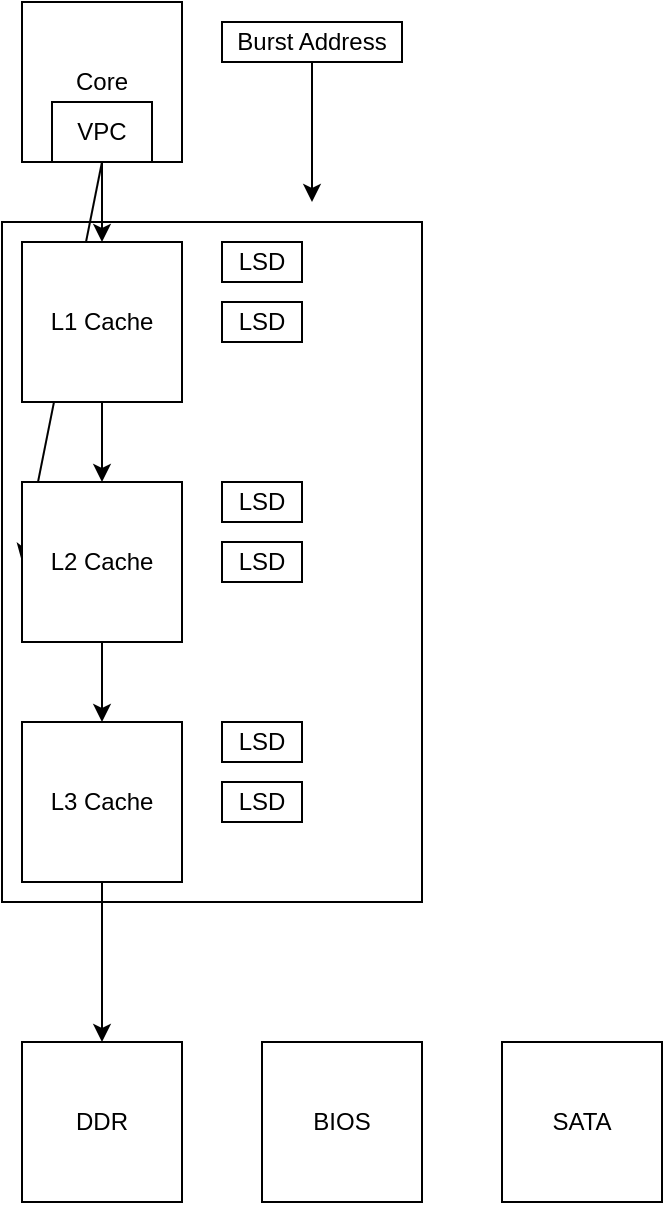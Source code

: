 <mxfile>
    <diagram id="htp59rXURnfzhRCPUX5N" name="第 1 页">
        <mxGraphModel dx="1074" dy="745" grid="1" gridSize="10" guides="1" tooltips="1" connect="1" arrows="1" fold="1" page="1" pageScale="1" pageWidth="827" pageHeight="1169" math="0" shadow="0">
            <root>
                <mxCell id="0"/>
                <mxCell id="1" parent="0"/>
                <mxCell id="17" value="" style="rounded=0;whiteSpace=wrap;html=1;" vertex="1" parent="1">
                    <mxGeometry x="70" y="150" width="210" height="340" as="geometry"/>
                </mxCell>
                <mxCell id="2" value="Core" style="whiteSpace=wrap;html=1;aspect=fixed;" vertex="1" parent="1">
                    <mxGeometry x="80" y="40" width="80" height="80" as="geometry"/>
                </mxCell>
                <mxCell id="9" style="edgeStyle=none;html=1;entryX=0.5;entryY=0;entryDx=0;entryDy=0;" edge="1" parent="1" source="4" target="8">
                    <mxGeometry relative="1" as="geometry"/>
                </mxCell>
                <mxCell id="31" style="edgeStyle=none;html=1;exitX=0.5;exitY=1;exitDx=0;exitDy=0;entryX=0;entryY=0.5;entryDx=0;entryDy=0;" edge="1" parent="1" source="4" target="10">
                    <mxGeometry relative="1" as="geometry"/>
                </mxCell>
                <mxCell id="4" value="VPC" style="rounded=0;whiteSpace=wrap;html=1;" vertex="1" parent="1">
                    <mxGeometry x="95" y="90" width="50" height="30" as="geometry"/>
                </mxCell>
                <mxCell id="11" style="edgeStyle=none;html=1;exitX=0.5;exitY=1;exitDx=0;exitDy=0;entryX=0.5;entryY=0;entryDx=0;entryDy=0;" edge="1" parent="1" source="8" target="10">
                    <mxGeometry relative="1" as="geometry"/>
                </mxCell>
                <mxCell id="8" value="L1 Cache" style="whiteSpace=wrap;html=1;aspect=fixed;" vertex="1" parent="1">
                    <mxGeometry x="80" y="160" width="80" height="80" as="geometry"/>
                </mxCell>
                <mxCell id="13" style="edgeStyle=none;html=1;exitX=0.5;exitY=1;exitDx=0;exitDy=0;entryX=0.5;entryY=0;entryDx=0;entryDy=0;" edge="1" parent="1" source="10" target="12">
                    <mxGeometry relative="1" as="geometry"/>
                </mxCell>
                <mxCell id="10" value="L2 Cache" style="whiteSpace=wrap;html=1;aspect=fixed;" vertex="1" parent="1">
                    <mxGeometry x="80" y="280" width="80" height="80" as="geometry"/>
                </mxCell>
                <mxCell id="15" style="edgeStyle=none;html=1;exitX=0.5;exitY=1;exitDx=0;exitDy=0;entryX=0.5;entryY=0;entryDx=0;entryDy=0;" edge="1" parent="1" source="12" target="14">
                    <mxGeometry relative="1" as="geometry"/>
                </mxCell>
                <mxCell id="12" value="L3 Cache" style="whiteSpace=wrap;html=1;aspect=fixed;" vertex="1" parent="1">
                    <mxGeometry x="80" y="400" width="80" height="80" as="geometry"/>
                </mxCell>
                <mxCell id="14" value="DDR" style="whiteSpace=wrap;html=1;aspect=fixed;" vertex="1" parent="1">
                    <mxGeometry x="80" y="560" width="80" height="80" as="geometry"/>
                </mxCell>
                <mxCell id="19" value="LSD" style="rounded=0;whiteSpace=wrap;html=1;" vertex="1" parent="1">
                    <mxGeometry x="180" y="160" width="40" height="20" as="geometry"/>
                </mxCell>
                <mxCell id="20" value="LSD" style="rounded=0;whiteSpace=wrap;html=1;" vertex="1" parent="1">
                    <mxGeometry x="180" y="280" width="40" height="20" as="geometry"/>
                </mxCell>
                <mxCell id="22" value="LSD" style="rounded=0;whiteSpace=wrap;html=1;" vertex="1" parent="1">
                    <mxGeometry x="180" y="400" width="40" height="20" as="geometry"/>
                </mxCell>
                <mxCell id="24" value="LSD" style="rounded=0;whiteSpace=wrap;html=1;" vertex="1" parent="1">
                    <mxGeometry x="180" y="190" width="40" height="20" as="geometry"/>
                </mxCell>
                <mxCell id="25" value="LSD" style="rounded=0;whiteSpace=wrap;html=1;" vertex="1" parent="1">
                    <mxGeometry x="180" y="310" width="40" height="20" as="geometry"/>
                </mxCell>
                <mxCell id="26" value="LSD" style="rounded=0;whiteSpace=wrap;html=1;" vertex="1" parent="1">
                    <mxGeometry x="180" y="430" width="40" height="20" as="geometry"/>
                </mxCell>
                <mxCell id="27" value="BIOS" style="whiteSpace=wrap;html=1;aspect=fixed;" vertex="1" parent="1">
                    <mxGeometry x="200" y="560" width="80" height="80" as="geometry"/>
                </mxCell>
                <mxCell id="28" value="SATA" style="whiteSpace=wrap;html=1;aspect=fixed;" vertex="1" parent="1">
                    <mxGeometry x="320" y="560" width="80" height="80" as="geometry"/>
                </mxCell>
                <mxCell id="30" style="edgeStyle=none;html=1;" edge="1" parent="1" source="29">
                    <mxGeometry relative="1" as="geometry">
                        <mxPoint x="225" y="140" as="targetPoint"/>
                    </mxGeometry>
                </mxCell>
                <mxCell id="29" value="Burst Address" style="rounded=0;whiteSpace=wrap;html=1;" vertex="1" parent="1">
                    <mxGeometry x="180" y="50" width="90" height="20" as="geometry"/>
                </mxCell>
            </root>
        </mxGraphModel>
    </diagram>
</mxfile>